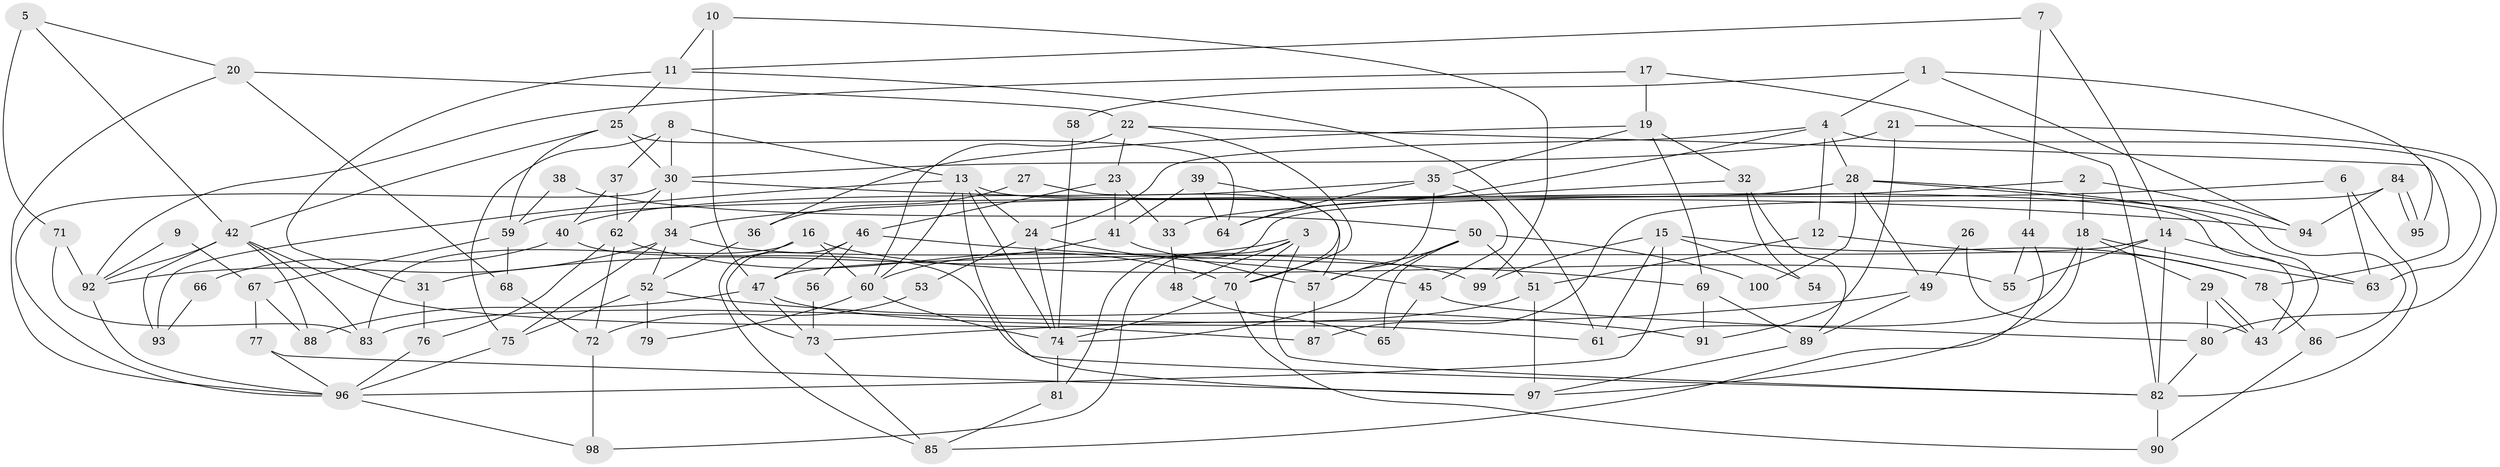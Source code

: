 // Generated by graph-tools (version 1.1) at 2025/11/02/21/25 10:11:14]
// undirected, 100 vertices, 200 edges
graph export_dot {
graph [start="1"]
  node [color=gray90,style=filled];
  1;
  2;
  3;
  4;
  5;
  6;
  7;
  8;
  9;
  10;
  11;
  12;
  13;
  14;
  15;
  16;
  17;
  18;
  19;
  20;
  21;
  22;
  23;
  24;
  25;
  26;
  27;
  28;
  29;
  30;
  31;
  32;
  33;
  34;
  35;
  36;
  37;
  38;
  39;
  40;
  41;
  42;
  43;
  44;
  45;
  46;
  47;
  48;
  49;
  50;
  51;
  52;
  53;
  54;
  55;
  56;
  57;
  58;
  59;
  60;
  61;
  62;
  63;
  64;
  65;
  66;
  67;
  68;
  69;
  70;
  71;
  72;
  73;
  74;
  75;
  76;
  77;
  78;
  79;
  80;
  81;
  82;
  83;
  84;
  85;
  86;
  87;
  88;
  89;
  90;
  91;
  92;
  93;
  94;
  95;
  96;
  97;
  98;
  99;
  100;
  1 -- 4;
  1 -- 94;
  1 -- 58;
  1 -- 95;
  2 -- 18;
  2 -- 94;
  2 -- 81;
  3 -- 31;
  3 -- 82;
  3 -- 48;
  3 -- 70;
  3 -- 98;
  4 -- 28;
  4 -- 24;
  4 -- 12;
  4 -- 63;
  4 -- 64;
  5 -- 20;
  5 -- 42;
  5 -- 71;
  6 -- 34;
  6 -- 82;
  6 -- 63;
  7 -- 44;
  7 -- 11;
  7 -- 14;
  8 -- 75;
  8 -- 37;
  8 -- 13;
  8 -- 30;
  9 -- 67;
  9 -- 92;
  10 -- 11;
  10 -- 47;
  10 -- 99;
  11 -- 61;
  11 -- 25;
  11 -- 31;
  12 -- 78;
  12 -- 51;
  13 -- 43;
  13 -- 24;
  13 -- 60;
  13 -- 74;
  13 -- 93;
  13 -- 97;
  14 -- 63;
  14 -- 47;
  14 -- 55;
  14 -- 82;
  15 -- 61;
  15 -- 99;
  15 -- 54;
  15 -- 78;
  15 -- 96;
  16 -- 60;
  16 -- 83;
  16 -- 55;
  16 -- 85;
  17 -- 82;
  17 -- 92;
  17 -- 19;
  18 -- 97;
  18 -- 63;
  18 -- 29;
  18 -- 61;
  19 -- 69;
  19 -- 32;
  19 -- 35;
  19 -- 36;
  20 -- 96;
  20 -- 22;
  20 -- 68;
  21 -- 80;
  21 -- 30;
  21 -- 91;
  22 -- 70;
  22 -- 60;
  22 -- 23;
  22 -- 78;
  23 -- 41;
  23 -- 33;
  23 -- 46;
  24 -- 74;
  24 -- 45;
  24 -- 53;
  25 -- 64;
  25 -- 30;
  25 -- 42;
  25 -- 59;
  26 -- 49;
  26 -- 43;
  27 -- 36;
  27 -- 57;
  28 -- 59;
  28 -- 86;
  28 -- 43;
  28 -- 49;
  28 -- 100;
  29 -- 43;
  29 -- 43;
  29 -- 80;
  30 -- 34;
  30 -- 62;
  30 -- 94;
  30 -- 96;
  31 -- 76;
  32 -- 89;
  32 -- 33;
  32 -- 54;
  33 -- 48;
  34 -- 92;
  34 -- 52;
  34 -- 75;
  34 -- 99;
  35 -- 64;
  35 -- 40;
  35 -- 45;
  35 -- 57;
  36 -- 52;
  37 -- 40;
  37 -- 62;
  38 -- 59;
  38 -- 50;
  39 -- 41;
  39 -- 70;
  39 -- 64;
  40 -- 82;
  40 -- 66;
  41 -- 60;
  41 -- 57;
  42 -- 83;
  42 -- 87;
  42 -- 88;
  42 -- 92;
  42 -- 93;
  44 -- 85;
  44 -- 55;
  45 -- 65;
  45 -- 80;
  46 -- 73;
  46 -- 47;
  46 -- 56;
  46 -- 69;
  47 -- 61;
  47 -- 73;
  47 -- 88;
  48 -- 65;
  49 -- 73;
  49 -- 89;
  50 -- 74;
  50 -- 65;
  50 -- 51;
  50 -- 57;
  50 -- 100;
  51 -- 83;
  51 -- 97;
  52 -- 91;
  52 -- 75;
  52 -- 79;
  53 -- 72;
  56 -- 73;
  57 -- 87;
  58 -- 74;
  59 -- 67;
  59 -- 68;
  60 -- 74;
  60 -- 79;
  62 -- 72;
  62 -- 70;
  62 -- 76;
  66 -- 93;
  67 -- 77;
  67 -- 88;
  68 -- 72;
  69 -- 89;
  69 -- 91;
  70 -- 74;
  70 -- 90;
  71 -- 92;
  71 -- 83;
  72 -- 98;
  73 -- 85;
  74 -- 81;
  75 -- 96;
  76 -- 96;
  77 -- 96;
  77 -- 97;
  78 -- 86;
  80 -- 82;
  81 -- 85;
  82 -- 90;
  84 -- 87;
  84 -- 95;
  84 -- 95;
  84 -- 94;
  86 -- 90;
  89 -- 97;
  92 -- 96;
  96 -- 98;
}
